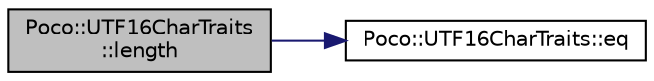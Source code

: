 digraph "Poco::UTF16CharTraits::length"
{
 // LATEX_PDF_SIZE
  edge [fontname="Helvetica",fontsize="10",labelfontname="Helvetica",labelfontsize="10"];
  node [fontname="Helvetica",fontsize="10",shape=record];
  rankdir="LR";
  Node1 [label="Poco::UTF16CharTraits\l::length",height=0.2,width=0.4,color="black", fillcolor="grey75", style="filled", fontcolor="black",tooltip=" "];
  Node1 -> Node2 [color="midnightblue",fontsize="10",style="solid",fontname="Helvetica"];
  Node2 [label="Poco::UTF16CharTraits::eq",height=0.2,width=0.4,color="black", fillcolor="white", style="filled",URL="$structPoco_1_1UTF16CharTraits.html#ae8fe3861279c9658cf9734016162bad1",tooltip=" "];
}
